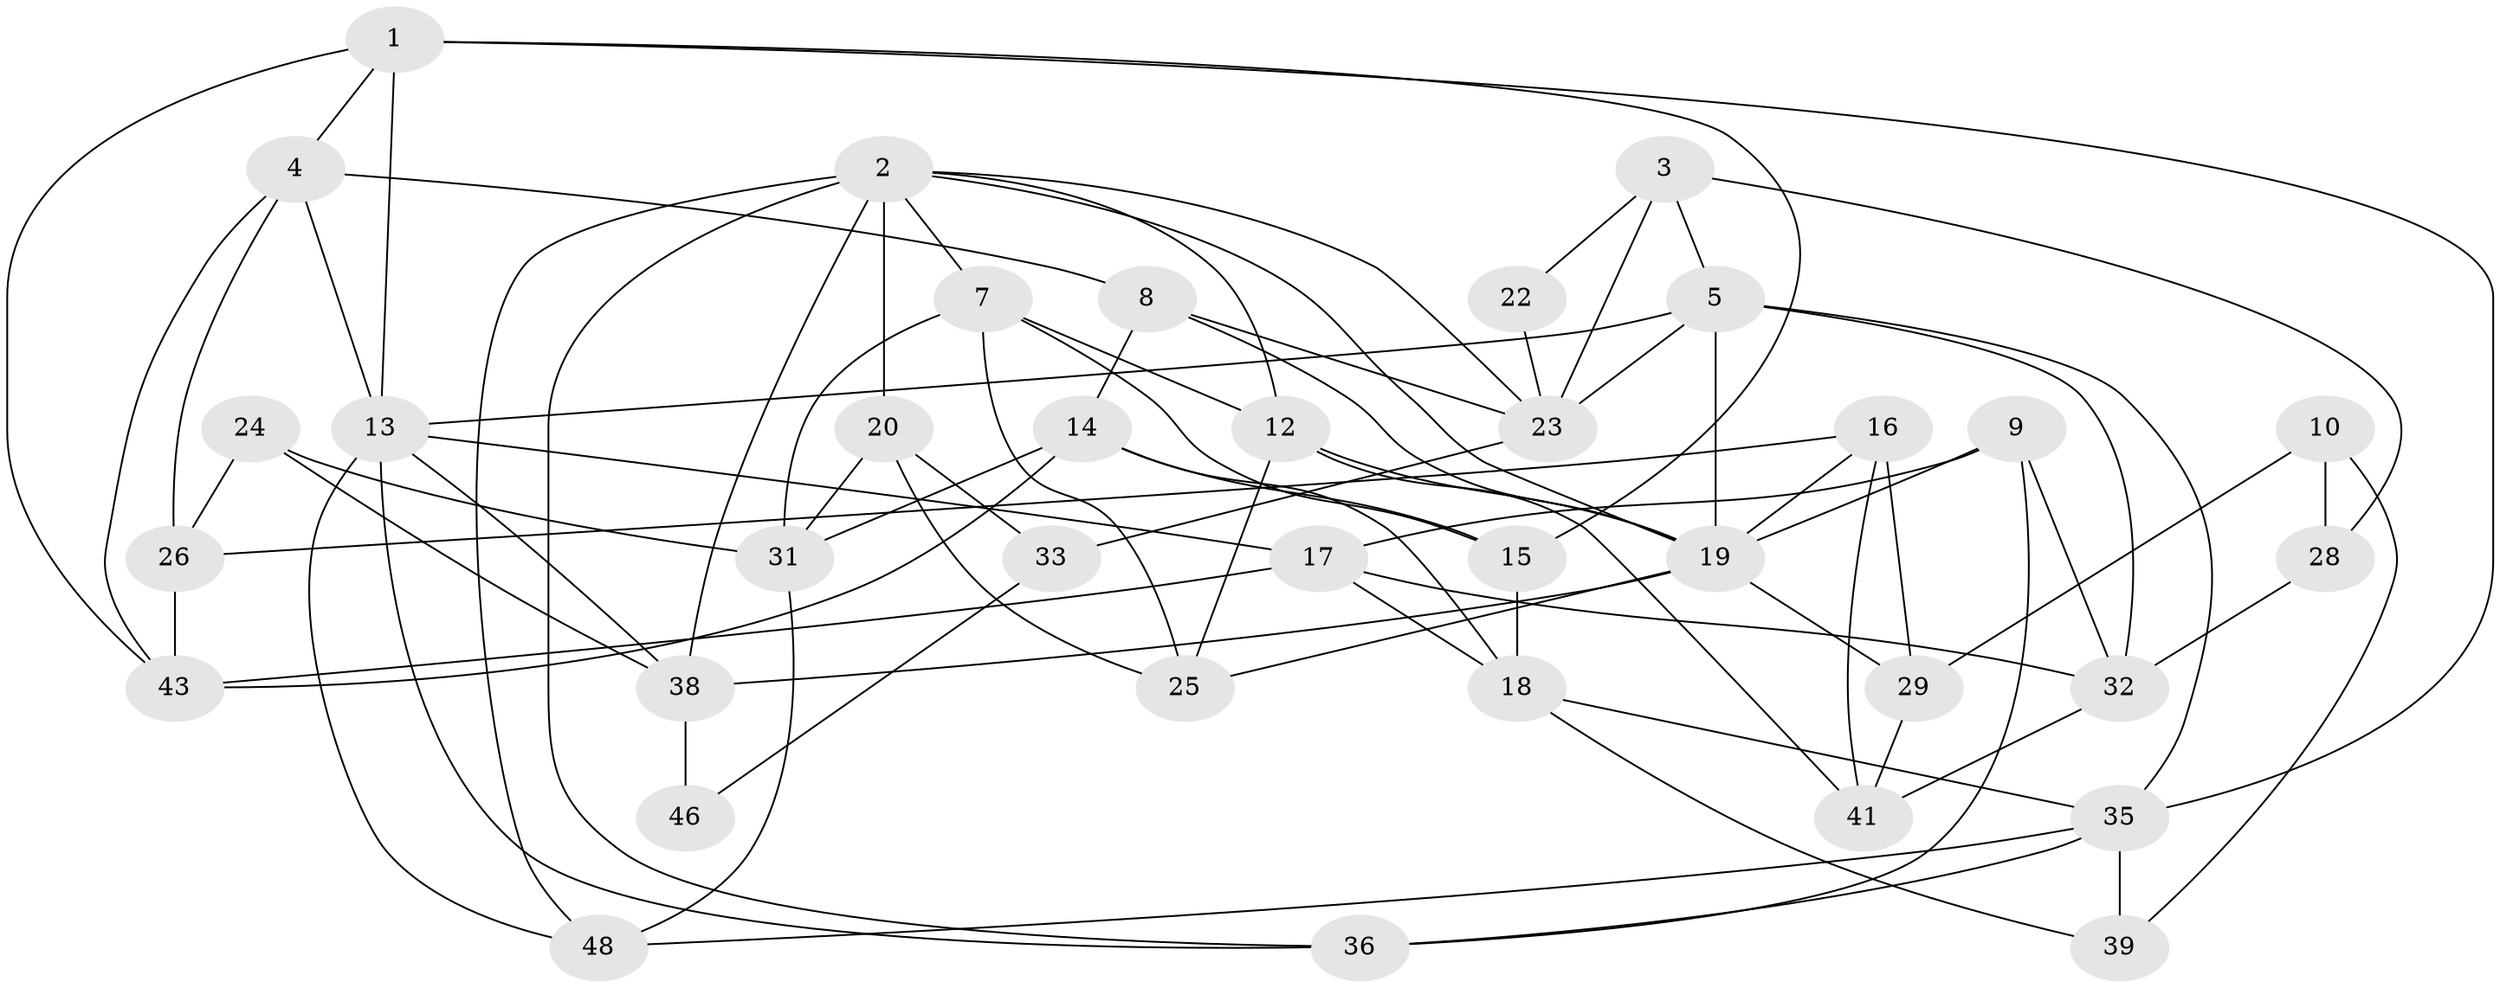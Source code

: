 // Generated by graph-tools (version 1.1) at 2025/24/03/03/25 07:24:01]
// undirected, 36 vertices, 82 edges
graph export_dot {
graph [start="1"]
  node [color=gray90,style=filled];
  1;
  2 [super="+21"];
  3;
  4 [super="+6"];
  5 [super="+11"];
  7 [super="+37"];
  8;
  9;
  10;
  12;
  13 [super="+52"];
  14 [super="+51"];
  15 [super="+49"];
  16 [super="+27"];
  17;
  18 [super="+30"];
  19 [super="+34"];
  20;
  22;
  23 [super="+40"];
  24;
  25;
  26 [super="+44"];
  28;
  29;
  31 [super="+50"];
  32 [super="+42"];
  33;
  35;
  36 [super="+45"];
  38 [super="+47"];
  39;
  41;
  43;
  46;
  48;
  1 -- 43;
  1 -- 4;
  1 -- 35;
  1 -- 13;
  1 -- 15;
  2 -- 48;
  2 -- 20;
  2 -- 38 [weight=2];
  2 -- 23;
  2 -- 19;
  2 -- 36;
  2 -- 7;
  2 -- 12;
  3 -- 22;
  3 -- 28;
  3 -- 23;
  3 -- 5;
  4 -- 43;
  4 -- 8;
  4 -- 26;
  4 -- 13;
  5 -- 32;
  5 -- 23;
  5 -- 19;
  5 -- 35;
  5 -- 13;
  7 -- 15;
  7 -- 25;
  7 -- 31 [weight=2];
  7 -- 12;
  8 -- 19;
  8 -- 14;
  8 -- 23;
  9 -- 17;
  9 -- 19;
  9 -- 32;
  9 -- 36;
  10 -- 39;
  10 -- 29;
  10 -- 28;
  12 -- 19;
  12 -- 25;
  12 -- 41;
  13 -- 38;
  13 -- 48;
  13 -- 17;
  13 -- 36;
  14 -- 18;
  14 -- 43;
  14 -- 31;
  14 -- 15;
  15 -- 18 [weight=2];
  16 -- 41;
  16 -- 29;
  16 -- 26;
  16 -- 19;
  17 -- 43;
  17 -- 18;
  17 -- 32;
  18 -- 35;
  18 -- 39;
  19 -- 25;
  19 -- 29;
  19 -- 38;
  20 -- 31;
  20 -- 25;
  20 -- 33;
  22 -- 23 [weight=2];
  23 -- 33;
  24 -- 38;
  24 -- 26;
  24 -- 31;
  26 -- 43 [weight=2];
  28 -- 32;
  29 -- 41;
  31 -- 48;
  32 -- 41;
  33 -- 46;
  35 -- 39;
  35 -- 48;
  35 -- 36;
  38 -- 46;
}
